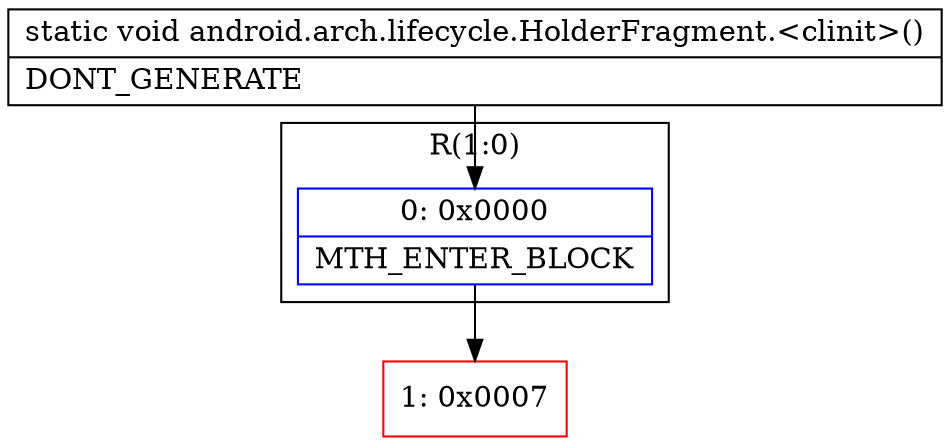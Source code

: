 digraph "CFG forandroid.arch.lifecycle.HolderFragment.\<clinit\>()V" {
subgraph cluster_Region_1852479624 {
label = "R(1:0)";
node [shape=record,color=blue];
Node_0 [shape=record,label="{0\:\ 0x0000|MTH_ENTER_BLOCK\l}"];
}
Node_1 [shape=record,color=red,label="{1\:\ 0x0007}"];
MethodNode[shape=record,label="{static void android.arch.lifecycle.HolderFragment.\<clinit\>()  | DONT_GENERATE\l}"];
MethodNode -> Node_0;
Node_0 -> Node_1;
}

